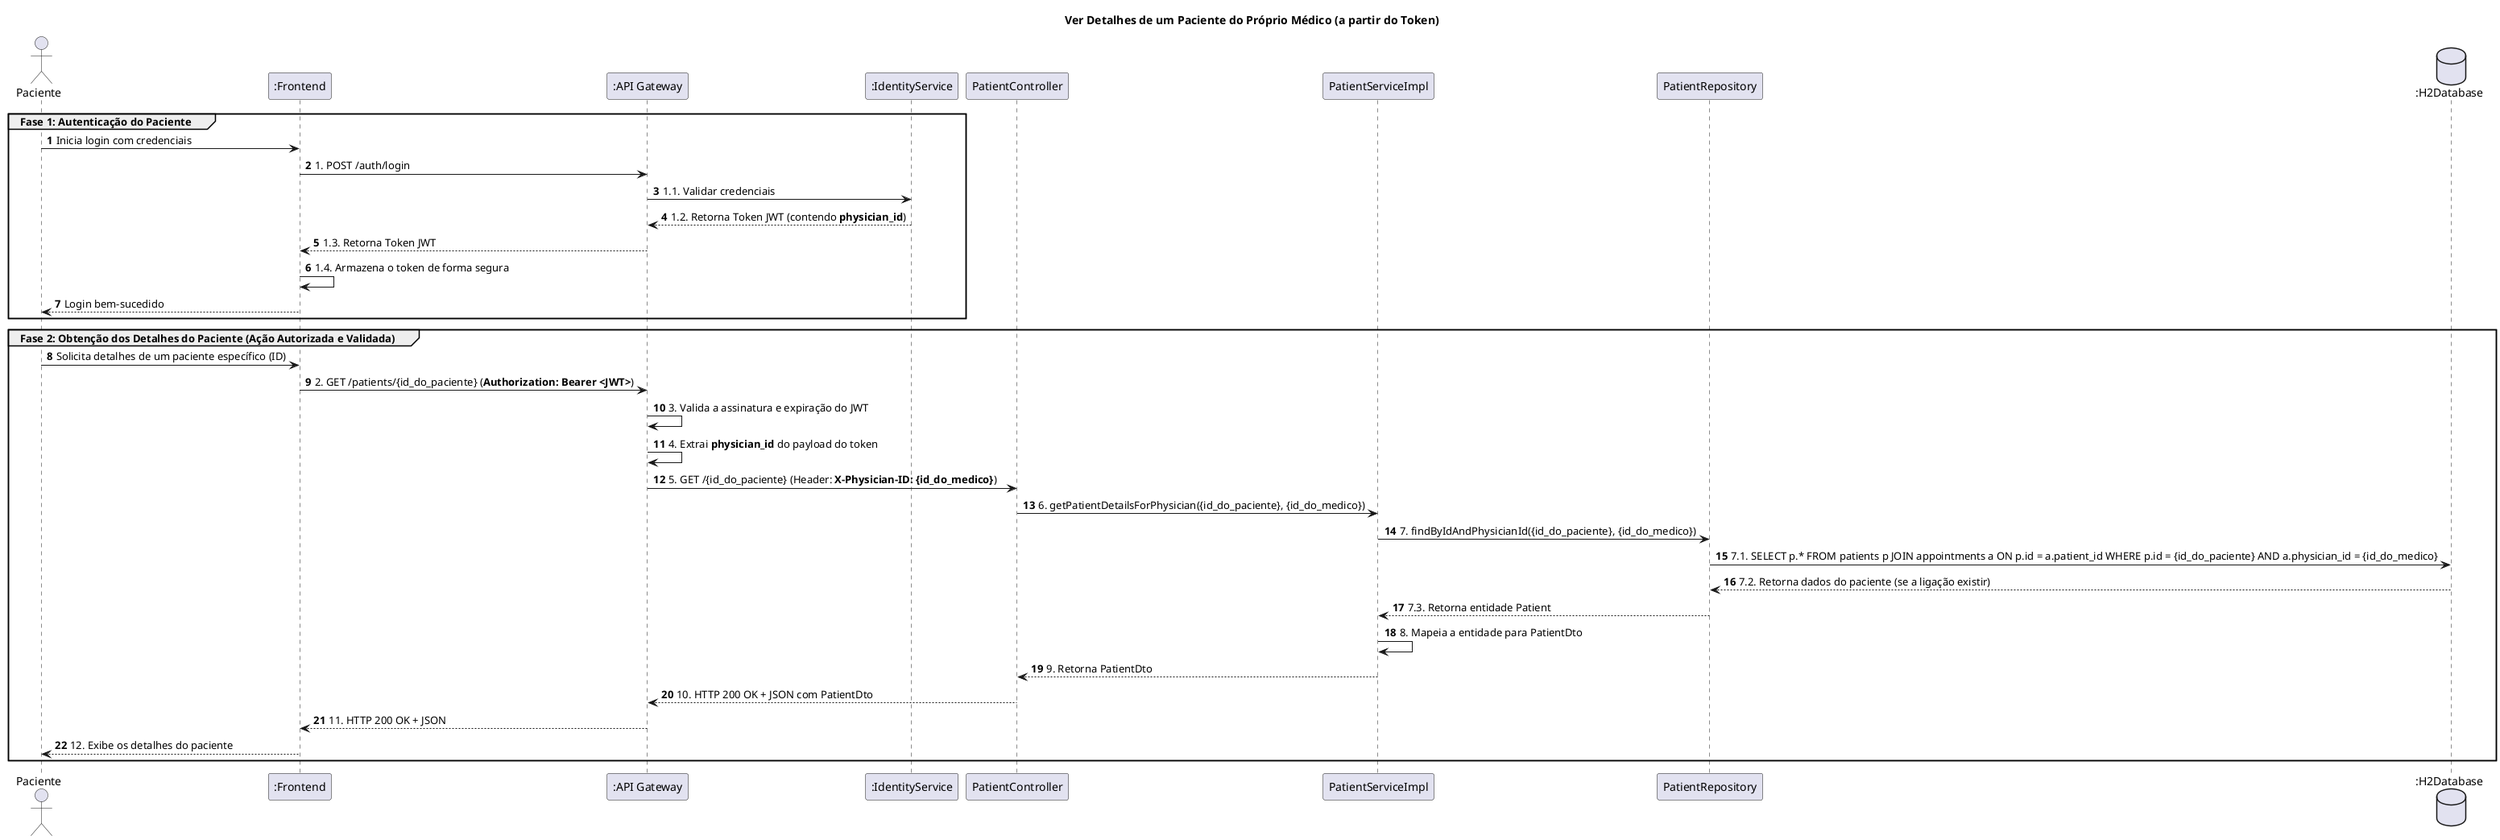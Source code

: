 @startuml
title Ver Detalhes de um Paciente do Próprio Médico (a partir do Token)

actor "Paciente" as User
participant ":Frontend" as Frontend
participant ":API Gateway" as Gateway
participant ":IdentityService" as IdentityService
participant PatientController as Controller
participant PatientServiceImpl as Service
participant PatientRepository as Repo
database ":H2Database" as DB

autonumber

group Fase 1: Autenticação do Paciente

    User -> Frontend : Inicia login com credenciais
    Frontend -> Gateway : 1. POST /auth/login
    Gateway -> IdentityService : 1.1. Validar credenciais
    IdentityService --> Gateway : 1.2. Retorna Token JWT (contendo **physician_id**)
    Gateway --> Frontend : 1.3. Retorna Token JWT
    Frontend -> Frontend : 1.4. Armazena o token de forma segura
    Frontend --> User : Login bem-sucedido

end

group Fase 2: Obtenção dos Detalhes do Paciente (Ação Autorizada e Validada)

    User -> Frontend : Solicita detalhes de um paciente específico (ID)

    Frontend -> Gateway : 2. GET /patients/{id_do_paciente} (**Authorization: Bearer <JWT>**)

    Gateway -> Gateway : 3. Valida a assinatura e expiração do JWT

    Gateway -> Gateway : 4. Extrai **physician_id** do payload do token

    Gateway -> Controller : 5. GET /{id_do_paciente} (Header: **X-Physician-ID: {id_do_medico}**)

    Controller -> Service : 6. getPatientDetailsForPhysician({id_do_paciente}, {id_do_medico})
    Service -> Repo : 7. findByIdAndPhysicianId({id_do_paciente}, {id_do_medico})

    ' A consulta SQL valida a autorização, garantindo que o médico está ligado ao paciente.
    Repo -> DB : 7.1. SELECT p.* FROM patients p JOIN appointments a ON p.id = a.patient_id WHERE p.id = {id_do_paciente} AND a.physician_id = {id_do_medico}

    DB --> Repo : 7.2. Retorna dados do paciente (se a ligação existir)
    Repo --> Service : 7.3. Retorna entidade Patient
    Service -> Service : 8. Mapeia a entidade para PatientDto
    Service --> Controller : 9. Retorna PatientDto

    Controller --> Gateway : 10. HTTP 200 OK + JSON com PatientDto

    Gateway --> Frontend : 11. HTTP 200 OK + JSON

    Frontend --> User : 12. Exibe os detalhes do paciente

end
@enduml